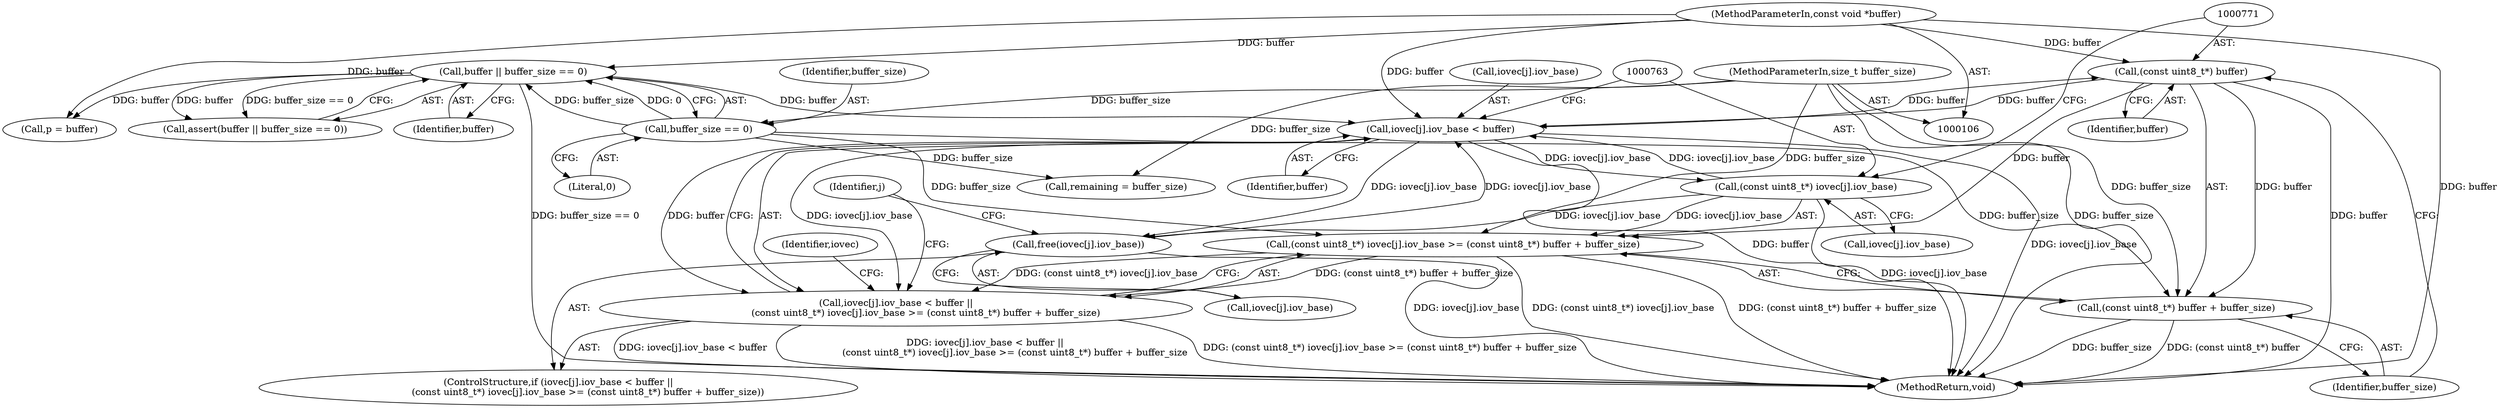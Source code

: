 digraph "0_systemd_505b6a61c22d5565e9308045c7b9bf79f7d0517e@pointer" {
"1000770" [label="(Call,(const uint8_t*) buffer)"];
"1000754" [label="(Call,iovec[j].iov_base < buffer)"];
"1000762" [label="(Call,(const uint8_t*) iovec[j].iov_base)"];
"1000774" [label="(Call,free(iovec[j].iov_base))"];
"1000770" [label="(Call,(const uint8_t*) buffer)"];
"1000108" [label="(MethodParameterIn,const void *buffer)"];
"1000152" [label="(Call,buffer || buffer_size == 0)"];
"1000154" [label="(Call,buffer_size == 0)"];
"1000109" [label="(MethodParameterIn,size_t buffer_size)"];
"1000753" [label="(Call,iovec[j].iov_base < buffer ||\n                    (const uint8_t*) iovec[j].iov_base >= (const uint8_t*) buffer + buffer_size)"];
"1000761" [label="(Call,(const uint8_t*) iovec[j].iov_base >= (const uint8_t*) buffer + buffer_size)"];
"1000769" [label="(Call,(const uint8_t*) buffer + buffer_size)"];
"1000772" [label="(Identifier,buffer)"];
"1000764" [label="(Call,iovec[j].iov_base)"];
"1000773" [label="(Identifier,buffer_size)"];
"1000762" [label="(Call,(const uint8_t*) iovec[j].iov_base)"];
"1000769" [label="(Call,(const uint8_t*) buffer + buffer_size)"];
"1000755" [label="(Call,iovec[j].iov_base)"];
"1000152" [label="(Call,buffer || buffer_size == 0)"];
"1000753" [label="(Call,iovec[j].iov_base < buffer ||\n                    (const uint8_t*) iovec[j].iov_base >= (const uint8_t*) buffer + buffer_size)"];
"1000775" [label="(Call,iovec[j].iov_base)"];
"1000761" [label="(Call,(const uint8_t*) iovec[j].iov_base >= (const uint8_t*) buffer + buffer_size)"];
"1000160" [label="(Call,remaining = buffer_size)"];
"1000108" [label="(MethodParameterIn,const void *buffer)"];
"1000754" [label="(Call,iovec[j].iov_base < buffer)"];
"1000752" [label="(ControlStructure,if (iovec[j].iov_base < buffer ||\n                    (const uint8_t*) iovec[j].iov_base >= (const uint8_t*) buffer + buffer_size))"];
"1000745" [label="(Identifier,j)"];
"1000154" [label="(Call,buffer_size == 0)"];
"1000151" [label="(Call,assert(buffer || buffer_size == 0))"];
"1000109" [label="(MethodParameterIn,size_t buffer_size)"];
"1000153" [label="(Identifier,buffer)"];
"1000770" [label="(Call,(const uint8_t*) buffer)"];
"1000155" [label="(Identifier,buffer_size)"];
"1000774" [label="(Call,free(iovec[j].iov_base))"];
"1000157" [label="(Call,p = buffer)"];
"1000156" [label="(Literal,0)"];
"1000777" [label="(Identifier,iovec)"];
"1000760" [label="(Identifier,buffer)"];
"1000786" [label="(MethodReturn,void)"];
"1000770" -> "1000769"  [label="AST: "];
"1000770" -> "1000772"  [label="CFG: "];
"1000771" -> "1000770"  [label="AST: "];
"1000772" -> "1000770"  [label="AST: "];
"1000773" -> "1000770"  [label="CFG: "];
"1000770" -> "1000786"  [label="DDG: buffer"];
"1000770" -> "1000754"  [label="DDG: buffer"];
"1000770" -> "1000761"  [label="DDG: buffer"];
"1000770" -> "1000769"  [label="DDG: buffer"];
"1000754" -> "1000770"  [label="DDG: buffer"];
"1000108" -> "1000770"  [label="DDG: buffer"];
"1000754" -> "1000753"  [label="AST: "];
"1000754" -> "1000760"  [label="CFG: "];
"1000755" -> "1000754"  [label="AST: "];
"1000760" -> "1000754"  [label="AST: "];
"1000763" -> "1000754"  [label="CFG: "];
"1000753" -> "1000754"  [label="CFG: "];
"1000754" -> "1000786"  [label="DDG: buffer"];
"1000754" -> "1000786"  [label="DDG: iovec[j].iov_base"];
"1000754" -> "1000753"  [label="DDG: iovec[j].iov_base"];
"1000754" -> "1000753"  [label="DDG: buffer"];
"1000762" -> "1000754"  [label="DDG: iovec[j].iov_base"];
"1000774" -> "1000754"  [label="DDG: iovec[j].iov_base"];
"1000108" -> "1000754"  [label="DDG: buffer"];
"1000152" -> "1000754"  [label="DDG: buffer"];
"1000754" -> "1000762"  [label="DDG: iovec[j].iov_base"];
"1000754" -> "1000774"  [label="DDG: iovec[j].iov_base"];
"1000762" -> "1000761"  [label="AST: "];
"1000762" -> "1000764"  [label="CFG: "];
"1000763" -> "1000762"  [label="AST: "];
"1000764" -> "1000762"  [label="AST: "];
"1000771" -> "1000762"  [label="CFG: "];
"1000762" -> "1000786"  [label="DDG: iovec[j].iov_base"];
"1000762" -> "1000761"  [label="DDG: iovec[j].iov_base"];
"1000762" -> "1000774"  [label="DDG: iovec[j].iov_base"];
"1000774" -> "1000752"  [label="AST: "];
"1000774" -> "1000775"  [label="CFG: "];
"1000775" -> "1000774"  [label="AST: "];
"1000745" -> "1000774"  [label="CFG: "];
"1000774" -> "1000786"  [label="DDG: iovec[j].iov_base"];
"1000108" -> "1000106"  [label="AST: "];
"1000108" -> "1000786"  [label="DDG: buffer"];
"1000108" -> "1000152"  [label="DDG: buffer"];
"1000108" -> "1000157"  [label="DDG: buffer"];
"1000152" -> "1000151"  [label="AST: "];
"1000152" -> "1000153"  [label="CFG: "];
"1000152" -> "1000154"  [label="CFG: "];
"1000153" -> "1000152"  [label="AST: "];
"1000154" -> "1000152"  [label="AST: "];
"1000151" -> "1000152"  [label="CFG: "];
"1000152" -> "1000786"  [label="DDG: buffer_size == 0"];
"1000152" -> "1000151"  [label="DDG: buffer"];
"1000152" -> "1000151"  [label="DDG: buffer_size == 0"];
"1000154" -> "1000152"  [label="DDG: buffer_size"];
"1000154" -> "1000152"  [label="DDG: 0"];
"1000152" -> "1000157"  [label="DDG: buffer"];
"1000154" -> "1000156"  [label="CFG: "];
"1000155" -> "1000154"  [label="AST: "];
"1000156" -> "1000154"  [label="AST: "];
"1000109" -> "1000154"  [label="DDG: buffer_size"];
"1000154" -> "1000160"  [label="DDG: buffer_size"];
"1000154" -> "1000761"  [label="DDG: buffer_size"];
"1000154" -> "1000769"  [label="DDG: buffer_size"];
"1000109" -> "1000106"  [label="AST: "];
"1000109" -> "1000786"  [label="DDG: buffer_size"];
"1000109" -> "1000160"  [label="DDG: buffer_size"];
"1000109" -> "1000761"  [label="DDG: buffer_size"];
"1000109" -> "1000769"  [label="DDG: buffer_size"];
"1000753" -> "1000752"  [label="AST: "];
"1000753" -> "1000761"  [label="CFG: "];
"1000761" -> "1000753"  [label="AST: "];
"1000777" -> "1000753"  [label="CFG: "];
"1000745" -> "1000753"  [label="CFG: "];
"1000753" -> "1000786"  [label="DDG: iovec[j].iov_base < buffer"];
"1000753" -> "1000786"  [label="DDG: iovec[j].iov_base < buffer ||\n                    (const uint8_t*) iovec[j].iov_base >= (const uint8_t*) buffer + buffer_size"];
"1000753" -> "1000786"  [label="DDG: (const uint8_t*) iovec[j].iov_base >= (const uint8_t*) buffer + buffer_size"];
"1000761" -> "1000753"  [label="DDG: (const uint8_t*) iovec[j].iov_base"];
"1000761" -> "1000753"  [label="DDG: (const uint8_t*) buffer + buffer_size"];
"1000761" -> "1000769"  [label="CFG: "];
"1000769" -> "1000761"  [label="AST: "];
"1000761" -> "1000786"  [label="DDG: (const uint8_t*) iovec[j].iov_base"];
"1000761" -> "1000786"  [label="DDG: (const uint8_t*) buffer + buffer_size"];
"1000769" -> "1000773"  [label="CFG: "];
"1000773" -> "1000769"  [label="AST: "];
"1000769" -> "1000786"  [label="DDG: buffer_size"];
"1000769" -> "1000786"  [label="DDG: (const uint8_t*) buffer"];
}
